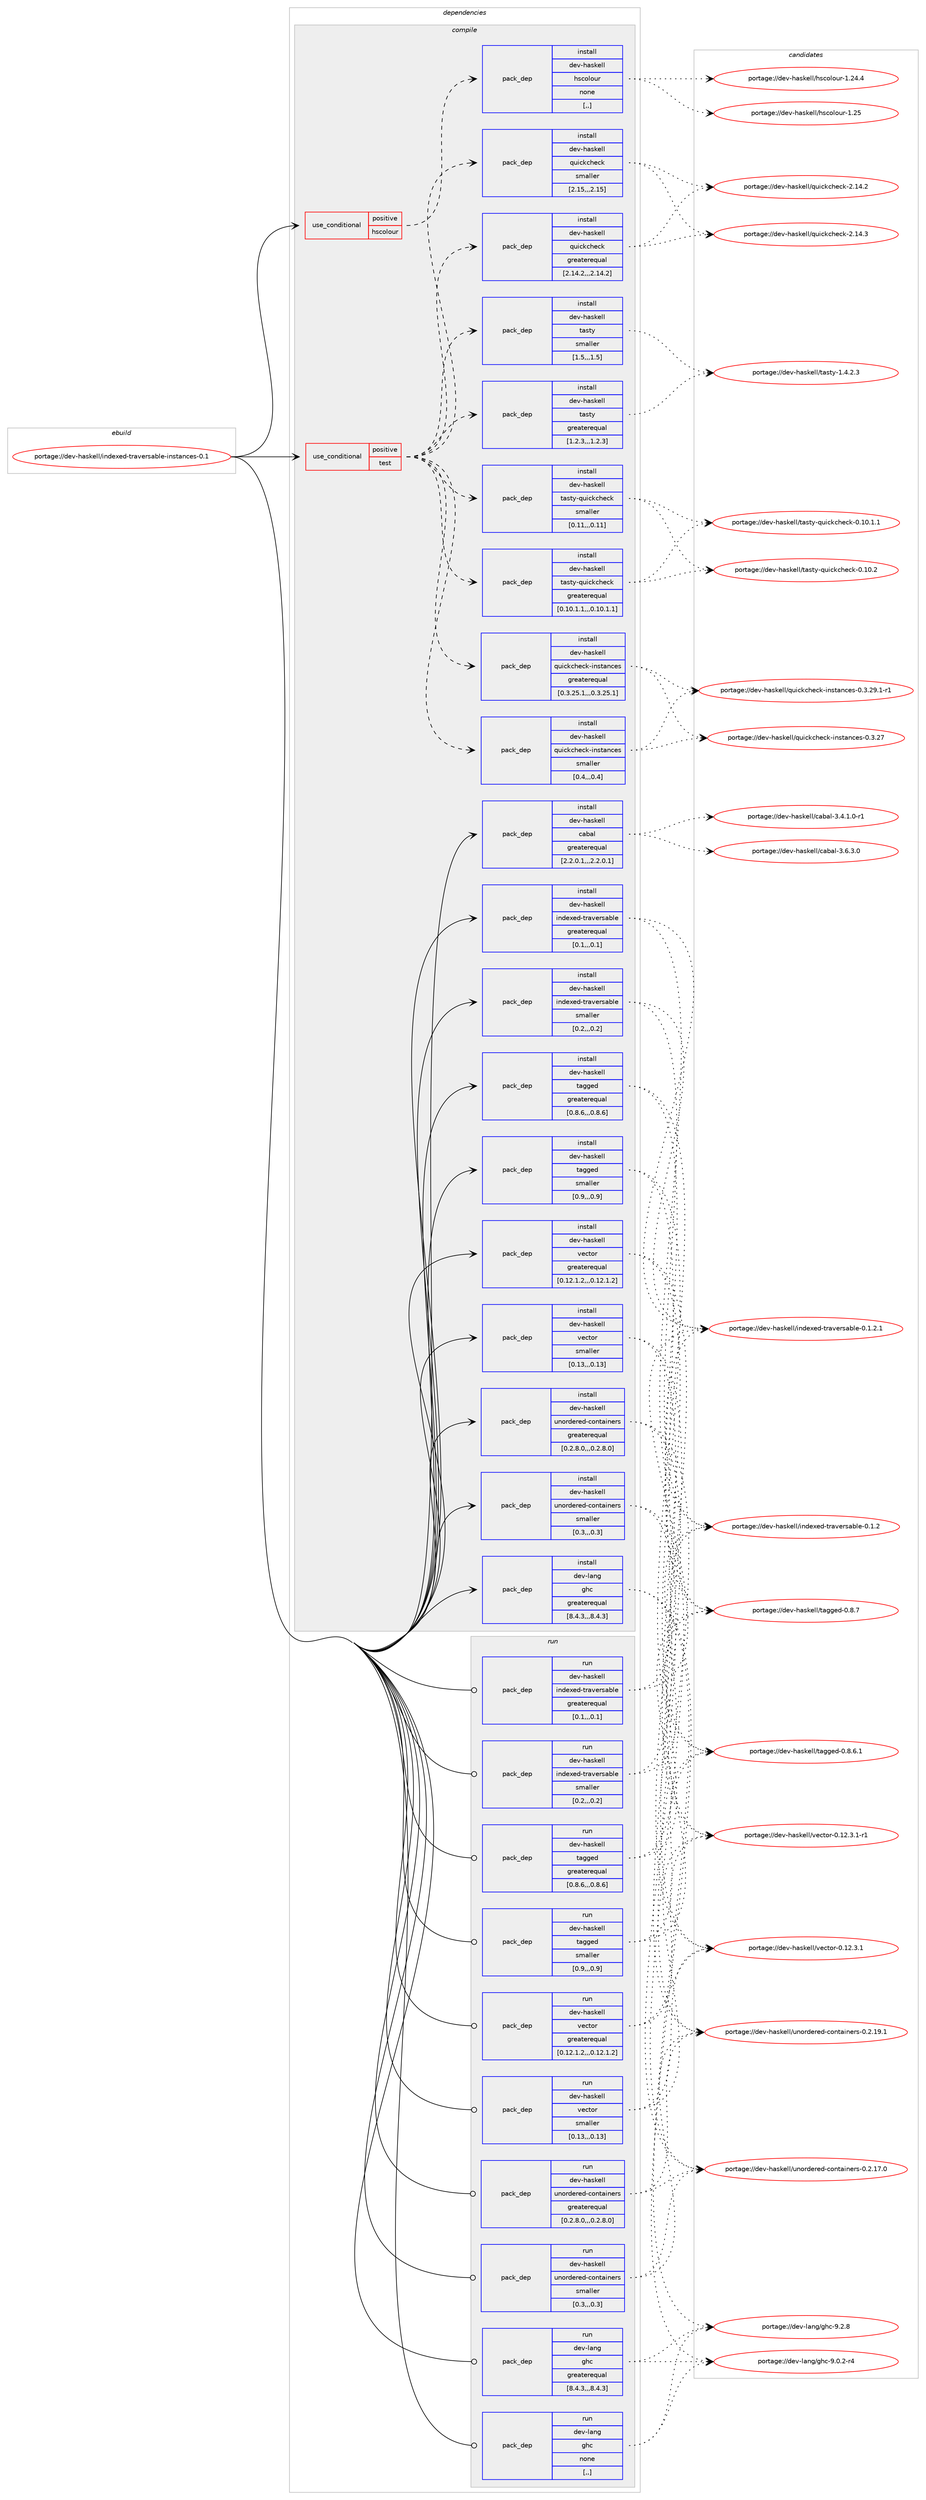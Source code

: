digraph prolog {

# *************
# Graph options
# *************

newrank=true;
concentrate=true;
compound=true;
graph [rankdir=LR,fontname=Helvetica,fontsize=10,ranksep=1.5];#, ranksep=2.5, nodesep=0.2];
edge  [arrowhead=vee];
node  [fontname=Helvetica,fontsize=10];

# **********
# The ebuild
# **********

subgraph cluster_leftcol {
color=gray;
label=<<i>ebuild</i>>;
id [label="portage://dev-haskell/indexed-traversable-instances-0.1", color=red, width=4, href="../dev-haskell/indexed-traversable-instances-0.1.svg"];
}

# ****************
# The dependencies
# ****************

subgraph cluster_midcol {
color=gray;
label=<<i>dependencies</i>>;
subgraph cluster_compile {
fillcolor="#eeeeee";
style=filled;
label=<<i>compile</i>>;
subgraph cond20614 {
dependency83195 [label=<<TABLE BORDER="0" CELLBORDER="1" CELLSPACING="0" CELLPADDING="4"><TR><TD ROWSPAN="3" CELLPADDING="10">use_conditional</TD></TR><TR><TD>positive</TD></TR><TR><TD>hscolour</TD></TR></TABLE>>, shape=none, color=red];
subgraph pack61584 {
dependency83196 [label=<<TABLE BORDER="0" CELLBORDER="1" CELLSPACING="0" CELLPADDING="4" WIDTH="220"><TR><TD ROWSPAN="6" CELLPADDING="30">pack_dep</TD></TR><TR><TD WIDTH="110">install</TD></TR><TR><TD>dev-haskell</TD></TR><TR><TD>hscolour</TD></TR><TR><TD>none</TD></TR><TR><TD>[,,]</TD></TR></TABLE>>, shape=none, color=blue];
}
dependency83195:e -> dependency83196:w [weight=20,style="dashed",arrowhead="vee"];
}
id:e -> dependency83195:w [weight=20,style="solid",arrowhead="vee"];
subgraph cond20615 {
dependency83197 [label=<<TABLE BORDER="0" CELLBORDER="1" CELLSPACING="0" CELLPADDING="4"><TR><TD ROWSPAN="3" CELLPADDING="10">use_conditional</TD></TR><TR><TD>positive</TD></TR><TR><TD>test</TD></TR></TABLE>>, shape=none, color=red];
subgraph pack61585 {
dependency83198 [label=<<TABLE BORDER="0" CELLBORDER="1" CELLSPACING="0" CELLPADDING="4" WIDTH="220"><TR><TD ROWSPAN="6" CELLPADDING="30">pack_dep</TD></TR><TR><TD WIDTH="110">install</TD></TR><TR><TD>dev-haskell</TD></TR><TR><TD>quickcheck</TD></TR><TR><TD>greaterequal</TD></TR><TR><TD>[2.14.2,,,2.14.2]</TD></TR></TABLE>>, shape=none, color=blue];
}
dependency83197:e -> dependency83198:w [weight=20,style="dashed",arrowhead="vee"];
subgraph pack61586 {
dependency83199 [label=<<TABLE BORDER="0" CELLBORDER="1" CELLSPACING="0" CELLPADDING="4" WIDTH="220"><TR><TD ROWSPAN="6" CELLPADDING="30">pack_dep</TD></TR><TR><TD WIDTH="110">install</TD></TR><TR><TD>dev-haskell</TD></TR><TR><TD>quickcheck</TD></TR><TR><TD>smaller</TD></TR><TR><TD>[2.15,,,2.15]</TD></TR></TABLE>>, shape=none, color=blue];
}
dependency83197:e -> dependency83199:w [weight=20,style="dashed",arrowhead="vee"];
subgraph pack61587 {
dependency83200 [label=<<TABLE BORDER="0" CELLBORDER="1" CELLSPACING="0" CELLPADDING="4" WIDTH="220"><TR><TD ROWSPAN="6" CELLPADDING="30">pack_dep</TD></TR><TR><TD WIDTH="110">install</TD></TR><TR><TD>dev-haskell</TD></TR><TR><TD>quickcheck-instances</TD></TR><TR><TD>greaterequal</TD></TR><TR><TD>[0.3.25.1,,,0.3.25.1]</TD></TR></TABLE>>, shape=none, color=blue];
}
dependency83197:e -> dependency83200:w [weight=20,style="dashed",arrowhead="vee"];
subgraph pack61588 {
dependency83201 [label=<<TABLE BORDER="0" CELLBORDER="1" CELLSPACING="0" CELLPADDING="4" WIDTH="220"><TR><TD ROWSPAN="6" CELLPADDING="30">pack_dep</TD></TR><TR><TD WIDTH="110">install</TD></TR><TR><TD>dev-haskell</TD></TR><TR><TD>quickcheck-instances</TD></TR><TR><TD>smaller</TD></TR><TR><TD>[0.4,,,0.4]</TD></TR></TABLE>>, shape=none, color=blue];
}
dependency83197:e -> dependency83201:w [weight=20,style="dashed",arrowhead="vee"];
subgraph pack61589 {
dependency83202 [label=<<TABLE BORDER="0" CELLBORDER="1" CELLSPACING="0" CELLPADDING="4" WIDTH="220"><TR><TD ROWSPAN="6" CELLPADDING="30">pack_dep</TD></TR><TR><TD WIDTH="110">install</TD></TR><TR><TD>dev-haskell</TD></TR><TR><TD>tasty</TD></TR><TR><TD>greaterequal</TD></TR><TR><TD>[1.2.3,,,1.2.3]</TD></TR></TABLE>>, shape=none, color=blue];
}
dependency83197:e -> dependency83202:w [weight=20,style="dashed",arrowhead="vee"];
subgraph pack61590 {
dependency83203 [label=<<TABLE BORDER="0" CELLBORDER="1" CELLSPACING="0" CELLPADDING="4" WIDTH="220"><TR><TD ROWSPAN="6" CELLPADDING="30">pack_dep</TD></TR><TR><TD WIDTH="110">install</TD></TR><TR><TD>dev-haskell</TD></TR><TR><TD>tasty</TD></TR><TR><TD>smaller</TD></TR><TR><TD>[1.5,,,1.5]</TD></TR></TABLE>>, shape=none, color=blue];
}
dependency83197:e -> dependency83203:w [weight=20,style="dashed",arrowhead="vee"];
subgraph pack61591 {
dependency83204 [label=<<TABLE BORDER="0" CELLBORDER="1" CELLSPACING="0" CELLPADDING="4" WIDTH="220"><TR><TD ROWSPAN="6" CELLPADDING="30">pack_dep</TD></TR><TR><TD WIDTH="110">install</TD></TR><TR><TD>dev-haskell</TD></TR><TR><TD>tasty-quickcheck</TD></TR><TR><TD>greaterequal</TD></TR><TR><TD>[0.10.1.1,,,0.10.1.1]</TD></TR></TABLE>>, shape=none, color=blue];
}
dependency83197:e -> dependency83204:w [weight=20,style="dashed",arrowhead="vee"];
subgraph pack61592 {
dependency83205 [label=<<TABLE BORDER="0" CELLBORDER="1" CELLSPACING="0" CELLPADDING="4" WIDTH="220"><TR><TD ROWSPAN="6" CELLPADDING="30">pack_dep</TD></TR><TR><TD WIDTH="110">install</TD></TR><TR><TD>dev-haskell</TD></TR><TR><TD>tasty-quickcheck</TD></TR><TR><TD>smaller</TD></TR><TR><TD>[0.11,,,0.11]</TD></TR></TABLE>>, shape=none, color=blue];
}
dependency83197:e -> dependency83205:w [weight=20,style="dashed",arrowhead="vee"];
}
id:e -> dependency83197:w [weight=20,style="solid",arrowhead="vee"];
subgraph pack61593 {
dependency83206 [label=<<TABLE BORDER="0" CELLBORDER="1" CELLSPACING="0" CELLPADDING="4" WIDTH="220"><TR><TD ROWSPAN="6" CELLPADDING="30">pack_dep</TD></TR><TR><TD WIDTH="110">install</TD></TR><TR><TD>dev-haskell</TD></TR><TR><TD>cabal</TD></TR><TR><TD>greaterequal</TD></TR><TR><TD>[2.2.0.1,,,2.2.0.1]</TD></TR></TABLE>>, shape=none, color=blue];
}
id:e -> dependency83206:w [weight=20,style="solid",arrowhead="vee"];
subgraph pack61594 {
dependency83207 [label=<<TABLE BORDER="0" CELLBORDER="1" CELLSPACING="0" CELLPADDING="4" WIDTH="220"><TR><TD ROWSPAN="6" CELLPADDING="30">pack_dep</TD></TR><TR><TD WIDTH="110">install</TD></TR><TR><TD>dev-haskell</TD></TR><TR><TD>indexed-traversable</TD></TR><TR><TD>greaterequal</TD></TR><TR><TD>[0.1,,,0.1]</TD></TR></TABLE>>, shape=none, color=blue];
}
id:e -> dependency83207:w [weight=20,style="solid",arrowhead="vee"];
subgraph pack61595 {
dependency83208 [label=<<TABLE BORDER="0" CELLBORDER="1" CELLSPACING="0" CELLPADDING="4" WIDTH="220"><TR><TD ROWSPAN="6" CELLPADDING="30">pack_dep</TD></TR><TR><TD WIDTH="110">install</TD></TR><TR><TD>dev-haskell</TD></TR><TR><TD>indexed-traversable</TD></TR><TR><TD>smaller</TD></TR><TR><TD>[0.2,,,0.2]</TD></TR></TABLE>>, shape=none, color=blue];
}
id:e -> dependency83208:w [weight=20,style="solid",arrowhead="vee"];
subgraph pack61596 {
dependency83209 [label=<<TABLE BORDER="0" CELLBORDER="1" CELLSPACING="0" CELLPADDING="4" WIDTH="220"><TR><TD ROWSPAN="6" CELLPADDING="30">pack_dep</TD></TR><TR><TD WIDTH="110">install</TD></TR><TR><TD>dev-haskell</TD></TR><TR><TD>tagged</TD></TR><TR><TD>greaterequal</TD></TR><TR><TD>[0.8.6,,,0.8.6]</TD></TR></TABLE>>, shape=none, color=blue];
}
id:e -> dependency83209:w [weight=20,style="solid",arrowhead="vee"];
subgraph pack61597 {
dependency83210 [label=<<TABLE BORDER="0" CELLBORDER="1" CELLSPACING="0" CELLPADDING="4" WIDTH="220"><TR><TD ROWSPAN="6" CELLPADDING="30">pack_dep</TD></TR><TR><TD WIDTH="110">install</TD></TR><TR><TD>dev-haskell</TD></TR><TR><TD>tagged</TD></TR><TR><TD>smaller</TD></TR><TR><TD>[0.9,,,0.9]</TD></TR></TABLE>>, shape=none, color=blue];
}
id:e -> dependency83210:w [weight=20,style="solid",arrowhead="vee"];
subgraph pack61598 {
dependency83211 [label=<<TABLE BORDER="0" CELLBORDER="1" CELLSPACING="0" CELLPADDING="4" WIDTH="220"><TR><TD ROWSPAN="6" CELLPADDING="30">pack_dep</TD></TR><TR><TD WIDTH="110">install</TD></TR><TR><TD>dev-haskell</TD></TR><TR><TD>unordered-containers</TD></TR><TR><TD>greaterequal</TD></TR><TR><TD>[0.2.8.0,,,0.2.8.0]</TD></TR></TABLE>>, shape=none, color=blue];
}
id:e -> dependency83211:w [weight=20,style="solid",arrowhead="vee"];
subgraph pack61599 {
dependency83212 [label=<<TABLE BORDER="0" CELLBORDER="1" CELLSPACING="0" CELLPADDING="4" WIDTH="220"><TR><TD ROWSPAN="6" CELLPADDING="30">pack_dep</TD></TR><TR><TD WIDTH="110">install</TD></TR><TR><TD>dev-haskell</TD></TR><TR><TD>unordered-containers</TD></TR><TR><TD>smaller</TD></TR><TR><TD>[0.3,,,0.3]</TD></TR></TABLE>>, shape=none, color=blue];
}
id:e -> dependency83212:w [weight=20,style="solid",arrowhead="vee"];
subgraph pack61600 {
dependency83213 [label=<<TABLE BORDER="0" CELLBORDER="1" CELLSPACING="0" CELLPADDING="4" WIDTH="220"><TR><TD ROWSPAN="6" CELLPADDING="30">pack_dep</TD></TR><TR><TD WIDTH="110">install</TD></TR><TR><TD>dev-haskell</TD></TR><TR><TD>vector</TD></TR><TR><TD>greaterequal</TD></TR><TR><TD>[0.12.1.2,,,0.12.1.2]</TD></TR></TABLE>>, shape=none, color=blue];
}
id:e -> dependency83213:w [weight=20,style="solid",arrowhead="vee"];
subgraph pack61601 {
dependency83214 [label=<<TABLE BORDER="0" CELLBORDER="1" CELLSPACING="0" CELLPADDING="4" WIDTH="220"><TR><TD ROWSPAN="6" CELLPADDING="30">pack_dep</TD></TR><TR><TD WIDTH="110">install</TD></TR><TR><TD>dev-haskell</TD></TR><TR><TD>vector</TD></TR><TR><TD>smaller</TD></TR><TR><TD>[0.13,,,0.13]</TD></TR></TABLE>>, shape=none, color=blue];
}
id:e -> dependency83214:w [weight=20,style="solid",arrowhead="vee"];
subgraph pack61602 {
dependency83215 [label=<<TABLE BORDER="0" CELLBORDER="1" CELLSPACING="0" CELLPADDING="4" WIDTH="220"><TR><TD ROWSPAN="6" CELLPADDING="30">pack_dep</TD></TR><TR><TD WIDTH="110">install</TD></TR><TR><TD>dev-lang</TD></TR><TR><TD>ghc</TD></TR><TR><TD>greaterequal</TD></TR><TR><TD>[8.4.3,,,8.4.3]</TD></TR></TABLE>>, shape=none, color=blue];
}
id:e -> dependency83215:w [weight=20,style="solid",arrowhead="vee"];
}
subgraph cluster_compileandrun {
fillcolor="#eeeeee";
style=filled;
label=<<i>compile and run</i>>;
}
subgraph cluster_run {
fillcolor="#eeeeee";
style=filled;
label=<<i>run</i>>;
subgraph pack61603 {
dependency83216 [label=<<TABLE BORDER="0" CELLBORDER="1" CELLSPACING="0" CELLPADDING="4" WIDTH="220"><TR><TD ROWSPAN="6" CELLPADDING="30">pack_dep</TD></TR><TR><TD WIDTH="110">run</TD></TR><TR><TD>dev-haskell</TD></TR><TR><TD>indexed-traversable</TD></TR><TR><TD>greaterequal</TD></TR><TR><TD>[0.1,,,0.1]</TD></TR></TABLE>>, shape=none, color=blue];
}
id:e -> dependency83216:w [weight=20,style="solid",arrowhead="odot"];
subgraph pack61604 {
dependency83217 [label=<<TABLE BORDER="0" CELLBORDER="1" CELLSPACING="0" CELLPADDING="4" WIDTH="220"><TR><TD ROWSPAN="6" CELLPADDING="30">pack_dep</TD></TR><TR><TD WIDTH="110">run</TD></TR><TR><TD>dev-haskell</TD></TR><TR><TD>indexed-traversable</TD></TR><TR><TD>smaller</TD></TR><TR><TD>[0.2,,,0.2]</TD></TR></TABLE>>, shape=none, color=blue];
}
id:e -> dependency83217:w [weight=20,style="solid",arrowhead="odot"];
subgraph pack61605 {
dependency83218 [label=<<TABLE BORDER="0" CELLBORDER="1" CELLSPACING="0" CELLPADDING="4" WIDTH="220"><TR><TD ROWSPAN="6" CELLPADDING="30">pack_dep</TD></TR><TR><TD WIDTH="110">run</TD></TR><TR><TD>dev-haskell</TD></TR><TR><TD>tagged</TD></TR><TR><TD>greaterequal</TD></TR><TR><TD>[0.8.6,,,0.8.6]</TD></TR></TABLE>>, shape=none, color=blue];
}
id:e -> dependency83218:w [weight=20,style="solid",arrowhead="odot"];
subgraph pack61606 {
dependency83219 [label=<<TABLE BORDER="0" CELLBORDER="1" CELLSPACING="0" CELLPADDING="4" WIDTH="220"><TR><TD ROWSPAN="6" CELLPADDING="30">pack_dep</TD></TR><TR><TD WIDTH="110">run</TD></TR><TR><TD>dev-haskell</TD></TR><TR><TD>tagged</TD></TR><TR><TD>smaller</TD></TR><TR><TD>[0.9,,,0.9]</TD></TR></TABLE>>, shape=none, color=blue];
}
id:e -> dependency83219:w [weight=20,style="solid",arrowhead="odot"];
subgraph pack61607 {
dependency83220 [label=<<TABLE BORDER="0" CELLBORDER="1" CELLSPACING="0" CELLPADDING="4" WIDTH="220"><TR><TD ROWSPAN="6" CELLPADDING="30">pack_dep</TD></TR><TR><TD WIDTH="110">run</TD></TR><TR><TD>dev-haskell</TD></TR><TR><TD>unordered-containers</TD></TR><TR><TD>greaterequal</TD></TR><TR><TD>[0.2.8.0,,,0.2.8.0]</TD></TR></TABLE>>, shape=none, color=blue];
}
id:e -> dependency83220:w [weight=20,style="solid",arrowhead="odot"];
subgraph pack61608 {
dependency83221 [label=<<TABLE BORDER="0" CELLBORDER="1" CELLSPACING="0" CELLPADDING="4" WIDTH="220"><TR><TD ROWSPAN="6" CELLPADDING="30">pack_dep</TD></TR><TR><TD WIDTH="110">run</TD></TR><TR><TD>dev-haskell</TD></TR><TR><TD>unordered-containers</TD></TR><TR><TD>smaller</TD></TR><TR><TD>[0.3,,,0.3]</TD></TR></TABLE>>, shape=none, color=blue];
}
id:e -> dependency83221:w [weight=20,style="solid",arrowhead="odot"];
subgraph pack61609 {
dependency83222 [label=<<TABLE BORDER="0" CELLBORDER="1" CELLSPACING="0" CELLPADDING="4" WIDTH="220"><TR><TD ROWSPAN="6" CELLPADDING="30">pack_dep</TD></TR><TR><TD WIDTH="110">run</TD></TR><TR><TD>dev-haskell</TD></TR><TR><TD>vector</TD></TR><TR><TD>greaterequal</TD></TR><TR><TD>[0.12.1.2,,,0.12.1.2]</TD></TR></TABLE>>, shape=none, color=blue];
}
id:e -> dependency83222:w [weight=20,style="solid",arrowhead="odot"];
subgraph pack61610 {
dependency83223 [label=<<TABLE BORDER="0" CELLBORDER="1" CELLSPACING="0" CELLPADDING="4" WIDTH="220"><TR><TD ROWSPAN="6" CELLPADDING="30">pack_dep</TD></TR><TR><TD WIDTH="110">run</TD></TR><TR><TD>dev-haskell</TD></TR><TR><TD>vector</TD></TR><TR><TD>smaller</TD></TR><TR><TD>[0.13,,,0.13]</TD></TR></TABLE>>, shape=none, color=blue];
}
id:e -> dependency83223:w [weight=20,style="solid",arrowhead="odot"];
subgraph pack61611 {
dependency83224 [label=<<TABLE BORDER="0" CELLBORDER="1" CELLSPACING="0" CELLPADDING="4" WIDTH="220"><TR><TD ROWSPAN="6" CELLPADDING="30">pack_dep</TD></TR><TR><TD WIDTH="110">run</TD></TR><TR><TD>dev-lang</TD></TR><TR><TD>ghc</TD></TR><TR><TD>greaterequal</TD></TR><TR><TD>[8.4.3,,,8.4.3]</TD></TR></TABLE>>, shape=none, color=blue];
}
id:e -> dependency83224:w [weight=20,style="solid",arrowhead="odot"];
subgraph pack61612 {
dependency83225 [label=<<TABLE BORDER="0" CELLBORDER="1" CELLSPACING="0" CELLPADDING="4" WIDTH="220"><TR><TD ROWSPAN="6" CELLPADDING="30">pack_dep</TD></TR><TR><TD WIDTH="110">run</TD></TR><TR><TD>dev-lang</TD></TR><TR><TD>ghc</TD></TR><TR><TD>none</TD></TR><TR><TD>[,,]</TD></TR></TABLE>>, shape=none, color=blue];
}
id:e -> dependency83225:w [weight=20,style="solid",arrowhead="odot"];
}
}

# **************
# The candidates
# **************

subgraph cluster_choices {
rank=same;
color=gray;
label=<<i>candidates</i>>;

subgraph choice61584 {
color=black;
nodesep=1;
choice100101118451049711510710110810847104115991111081111171144549465053 [label="portage://dev-haskell/hscolour-1.25", color=red, width=4,href="../dev-haskell/hscolour-1.25.svg"];
choice1001011184510497115107101108108471041159911110811111711445494650524652 [label="portage://dev-haskell/hscolour-1.24.4", color=red, width=4,href="../dev-haskell/hscolour-1.24.4.svg"];
dependency83196:e -> choice100101118451049711510710110810847104115991111081111171144549465053:w [style=dotted,weight="100"];
dependency83196:e -> choice1001011184510497115107101108108471041159911110811111711445494650524652:w [style=dotted,weight="100"];
}
subgraph choice61585 {
color=black;
nodesep=1;
choice10010111845104971151071011081084711311710599107991041019910745504649524651 [label="portage://dev-haskell/quickcheck-2.14.3", color=red, width=4,href="../dev-haskell/quickcheck-2.14.3.svg"];
choice10010111845104971151071011081084711311710599107991041019910745504649524650 [label="portage://dev-haskell/quickcheck-2.14.2", color=red, width=4,href="../dev-haskell/quickcheck-2.14.2.svg"];
dependency83198:e -> choice10010111845104971151071011081084711311710599107991041019910745504649524651:w [style=dotted,weight="100"];
dependency83198:e -> choice10010111845104971151071011081084711311710599107991041019910745504649524650:w [style=dotted,weight="100"];
}
subgraph choice61586 {
color=black;
nodesep=1;
choice10010111845104971151071011081084711311710599107991041019910745504649524651 [label="portage://dev-haskell/quickcheck-2.14.3", color=red, width=4,href="../dev-haskell/quickcheck-2.14.3.svg"];
choice10010111845104971151071011081084711311710599107991041019910745504649524650 [label="portage://dev-haskell/quickcheck-2.14.2", color=red, width=4,href="../dev-haskell/quickcheck-2.14.2.svg"];
dependency83199:e -> choice10010111845104971151071011081084711311710599107991041019910745504649524651:w [style=dotted,weight="100"];
dependency83199:e -> choice10010111845104971151071011081084711311710599107991041019910745504649524650:w [style=dotted,weight="100"];
}
subgraph choice61587 {
color=black;
nodesep=1;
choice1001011184510497115107101108108471131171059910799104101991074510511011511697110991011154548465146505746494511449 [label="portage://dev-haskell/quickcheck-instances-0.3.29.1-r1", color=red, width=4,href="../dev-haskell/quickcheck-instances-0.3.29.1-r1.svg"];
choice10010111845104971151071011081084711311710599107991041019910745105110115116971109910111545484651465055 [label="portage://dev-haskell/quickcheck-instances-0.3.27", color=red, width=4,href="../dev-haskell/quickcheck-instances-0.3.27.svg"];
dependency83200:e -> choice1001011184510497115107101108108471131171059910799104101991074510511011511697110991011154548465146505746494511449:w [style=dotted,weight="100"];
dependency83200:e -> choice10010111845104971151071011081084711311710599107991041019910745105110115116971109910111545484651465055:w [style=dotted,weight="100"];
}
subgraph choice61588 {
color=black;
nodesep=1;
choice1001011184510497115107101108108471131171059910799104101991074510511011511697110991011154548465146505746494511449 [label="portage://dev-haskell/quickcheck-instances-0.3.29.1-r1", color=red, width=4,href="../dev-haskell/quickcheck-instances-0.3.29.1-r1.svg"];
choice10010111845104971151071011081084711311710599107991041019910745105110115116971109910111545484651465055 [label="portage://dev-haskell/quickcheck-instances-0.3.27", color=red, width=4,href="../dev-haskell/quickcheck-instances-0.3.27.svg"];
dependency83201:e -> choice1001011184510497115107101108108471131171059910799104101991074510511011511697110991011154548465146505746494511449:w [style=dotted,weight="100"];
dependency83201:e -> choice10010111845104971151071011081084711311710599107991041019910745105110115116971109910111545484651465055:w [style=dotted,weight="100"];
}
subgraph choice61589 {
color=black;
nodesep=1;
choice100101118451049711510710110810847116971151161214549465246504651 [label="portage://dev-haskell/tasty-1.4.2.3", color=red, width=4,href="../dev-haskell/tasty-1.4.2.3.svg"];
dependency83202:e -> choice100101118451049711510710110810847116971151161214549465246504651:w [style=dotted,weight="100"];
}
subgraph choice61590 {
color=black;
nodesep=1;
choice100101118451049711510710110810847116971151161214549465246504651 [label="portage://dev-haskell/tasty-1.4.2.3", color=red, width=4,href="../dev-haskell/tasty-1.4.2.3.svg"];
dependency83203:e -> choice100101118451049711510710110810847116971151161214549465246504651:w [style=dotted,weight="100"];
}
subgraph choice61591 {
color=black;
nodesep=1;
choice100101118451049711510710110810847116971151161214511311710599107991041019910745484649484650 [label="portage://dev-haskell/tasty-quickcheck-0.10.2", color=red, width=4,href="../dev-haskell/tasty-quickcheck-0.10.2.svg"];
choice1001011184510497115107101108108471169711511612145113117105991079910410199107454846494846494649 [label="portage://dev-haskell/tasty-quickcheck-0.10.1.1", color=red, width=4,href="../dev-haskell/tasty-quickcheck-0.10.1.1.svg"];
dependency83204:e -> choice100101118451049711510710110810847116971151161214511311710599107991041019910745484649484650:w [style=dotted,weight="100"];
dependency83204:e -> choice1001011184510497115107101108108471169711511612145113117105991079910410199107454846494846494649:w [style=dotted,weight="100"];
}
subgraph choice61592 {
color=black;
nodesep=1;
choice100101118451049711510710110810847116971151161214511311710599107991041019910745484649484650 [label="portage://dev-haskell/tasty-quickcheck-0.10.2", color=red, width=4,href="../dev-haskell/tasty-quickcheck-0.10.2.svg"];
choice1001011184510497115107101108108471169711511612145113117105991079910410199107454846494846494649 [label="portage://dev-haskell/tasty-quickcheck-0.10.1.1", color=red, width=4,href="../dev-haskell/tasty-quickcheck-0.10.1.1.svg"];
dependency83205:e -> choice100101118451049711510710110810847116971151161214511311710599107991041019910745484649484650:w [style=dotted,weight="100"];
dependency83205:e -> choice1001011184510497115107101108108471169711511612145113117105991079910410199107454846494846494649:w [style=dotted,weight="100"];
}
subgraph choice61593 {
color=black;
nodesep=1;
choice100101118451049711510710110810847999798971084551465446514648 [label="portage://dev-haskell/cabal-3.6.3.0", color=red, width=4,href="../dev-haskell/cabal-3.6.3.0.svg"];
choice1001011184510497115107101108108479997989710845514652464946484511449 [label="portage://dev-haskell/cabal-3.4.1.0-r1", color=red, width=4,href="../dev-haskell/cabal-3.4.1.0-r1.svg"];
dependency83206:e -> choice100101118451049711510710110810847999798971084551465446514648:w [style=dotted,weight="100"];
dependency83206:e -> choice1001011184510497115107101108108479997989710845514652464946484511449:w [style=dotted,weight="100"];
}
subgraph choice61594 {
color=black;
nodesep=1;
choice100101118451049711510710110810847105110100101120101100451161149711810111411597981081014548464946504649 [label="portage://dev-haskell/indexed-traversable-0.1.2.1", color=red, width=4,href="../dev-haskell/indexed-traversable-0.1.2.1.svg"];
choice10010111845104971151071011081084710511010010112010110045116114971181011141159798108101454846494650 [label="portage://dev-haskell/indexed-traversable-0.1.2", color=red, width=4,href="../dev-haskell/indexed-traversable-0.1.2.svg"];
dependency83207:e -> choice100101118451049711510710110810847105110100101120101100451161149711810111411597981081014548464946504649:w [style=dotted,weight="100"];
dependency83207:e -> choice10010111845104971151071011081084710511010010112010110045116114971181011141159798108101454846494650:w [style=dotted,weight="100"];
}
subgraph choice61595 {
color=black;
nodesep=1;
choice100101118451049711510710110810847105110100101120101100451161149711810111411597981081014548464946504649 [label="portage://dev-haskell/indexed-traversable-0.1.2.1", color=red, width=4,href="../dev-haskell/indexed-traversable-0.1.2.1.svg"];
choice10010111845104971151071011081084710511010010112010110045116114971181011141159798108101454846494650 [label="portage://dev-haskell/indexed-traversable-0.1.2", color=red, width=4,href="../dev-haskell/indexed-traversable-0.1.2.svg"];
dependency83208:e -> choice100101118451049711510710110810847105110100101120101100451161149711810111411597981081014548464946504649:w [style=dotted,weight="100"];
dependency83208:e -> choice10010111845104971151071011081084710511010010112010110045116114971181011141159798108101454846494650:w [style=dotted,weight="100"];
}
subgraph choice61596 {
color=black;
nodesep=1;
choice10010111845104971151071011081084711697103103101100454846564655 [label="portage://dev-haskell/tagged-0.8.7", color=red, width=4,href="../dev-haskell/tagged-0.8.7.svg"];
choice100101118451049711510710110810847116971031031011004548465646544649 [label="portage://dev-haskell/tagged-0.8.6.1", color=red, width=4,href="../dev-haskell/tagged-0.8.6.1.svg"];
dependency83209:e -> choice10010111845104971151071011081084711697103103101100454846564655:w [style=dotted,weight="100"];
dependency83209:e -> choice100101118451049711510710110810847116971031031011004548465646544649:w [style=dotted,weight="100"];
}
subgraph choice61597 {
color=black;
nodesep=1;
choice10010111845104971151071011081084711697103103101100454846564655 [label="portage://dev-haskell/tagged-0.8.7", color=red, width=4,href="../dev-haskell/tagged-0.8.7.svg"];
choice100101118451049711510710110810847116971031031011004548465646544649 [label="portage://dev-haskell/tagged-0.8.6.1", color=red, width=4,href="../dev-haskell/tagged-0.8.6.1.svg"];
dependency83210:e -> choice10010111845104971151071011081084711697103103101100454846564655:w [style=dotted,weight="100"];
dependency83210:e -> choice100101118451049711510710110810847116971031031011004548465646544649:w [style=dotted,weight="100"];
}
subgraph choice61598 {
color=black;
nodesep=1;
choice100101118451049711510710110810847117110111114100101114101100459911111011697105110101114115454846504649574649 [label="portage://dev-haskell/unordered-containers-0.2.19.1", color=red, width=4,href="../dev-haskell/unordered-containers-0.2.19.1.svg"];
choice100101118451049711510710110810847117110111114100101114101100459911111011697105110101114115454846504649554648 [label="portage://dev-haskell/unordered-containers-0.2.17.0", color=red, width=4,href="../dev-haskell/unordered-containers-0.2.17.0.svg"];
dependency83211:e -> choice100101118451049711510710110810847117110111114100101114101100459911111011697105110101114115454846504649574649:w [style=dotted,weight="100"];
dependency83211:e -> choice100101118451049711510710110810847117110111114100101114101100459911111011697105110101114115454846504649554648:w [style=dotted,weight="100"];
}
subgraph choice61599 {
color=black;
nodesep=1;
choice100101118451049711510710110810847117110111114100101114101100459911111011697105110101114115454846504649574649 [label="portage://dev-haskell/unordered-containers-0.2.19.1", color=red, width=4,href="../dev-haskell/unordered-containers-0.2.19.1.svg"];
choice100101118451049711510710110810847117110111114100101114101100459911111011697105110101114115454846504649554648 [label="portage://dev-haskell/unordered-containers-0.2.17.0", color=red, width=4,href="../dev-haskell/unordered-containers-0.2.17.0.svg"];
dependency83212:e -> choice100101118451049711510710110810847117110111114100101114101100459911111011697105110101114115454846504649574649:w [style=dotted,weight="100"];
dependency83212:e -> choice100101118451049711510710110810847117110111114100101114101100459911111011697105110101114115454846504649554648:w [style=dotted,weight="100"];
}
subgraph choice61600 {
color=black;
nodesep=1;
choice100101118451049711510710110810847118101991161111144548464950465146494511449 [label="portage://dev-haskell/vector-0.12.3.1-r1", color=red, width=4,href="../dev-haskell/vector-0.12.3.1-r1.svg"];
choice10010111845104971151071011081084711810199116111114454846495046514649 [label="portage://dev-haskell/vector-0.12.3.1", color=red, width=4,href="../dev-haskell/vector-0.12.3.1.svg"];
dependency83213:e -> choice100101118451049711510710110810847118101991161111144548464950465146494511449:w [style=dotted,weight="100"];
dependency83213:e -> choice10010111845104971151071011081084711810199116111114454846495046514649:w [style=dotted,weight="100"];
}
subgraph choice61601 {
color=black;
nodesep=1;
choice100101118451049711510710110810847118101991161111144548464950465146494511449 [label="portage://dev-haskell/vector-0.12.3.1-r1", color=red, width=4,href="../dev-haskell/vector-0.12.3.1-r1.svg"];
choice10010111845104971151071011081084711810199116111114454846495046514649 [label="portage://dev-haskell/vector-0.12.3.1", color=red, width=4,href="../dev-haskell/vector-0.12.3.1.svg"];
dependency83214:e -> choice100101118451049711510710110810847118101991161111144548464950465146494511449:w [style=dotted,weight="100"];
dependency83214:e -> choice10010111845104971151071011081084711810199116111114454846495046514649:w [style=dotted,weight="100"];
}
subgraph choice61602 {
color=black;
nodesep=1;
choice10010111845108971101034710310499455746504656 [label="portage://dev-lang/ghc-9.2.8", color=red, width=4,href="../dev-lang/ghc-9.2.8.svg"];
choice100101118451089711010347103104994557464846504511452 [label="portage://dev-lang/ghc-9.0.2-r4", color=red, width=4,href="../dev-lang/ghc-9.0.2-r4.svg"];
dependency83215:e -> choice10010111845108971101034710310499455746504656:w [style=dotted,weight="100"];
dependency83215:e -> choice100101118451089711010347103104994557464846504511452:w [style=dotted,weight="100"];
}
subgraph choice61603 {
color=black;
nodesep=1;
choice100101118451049711510710110810847105110100101120101100451161149711810111411597981081014548464946504649 [label="portage://dev-haskell/indexed-traversable-0.1.2.1", color=red, width=4,href="../dev-haskell/indexed-traversable-0.1.2.1.svg"];
choice10010111845104971151071011081084710511010010112010110045116114971181011141159798108101454846494650 [label="portage://dev-haskell/indexed-traversable-0.1.2", color=red, width=4,href="../dev-haskell/indexed-traversable-0.1.2.svg"];
dependency83216:e -> choice100101118451049711510710110810847105110100101120101100451161149711810111411597981081014548464946504649:w [style=dotted,weight="100"];
dependency83216:e -> choice10010111845104971151071011081084710511010010112010110045116114971181011141159798108101454846494650:w [style=dotted,weight="100"];
}
subgraph choice61604 {
color=black;
nodesep=1;
choice100101118451049711510710110810847105110100101120101100451161149711810111411597981081014548464946504649 [label="portage://dev-haskell/indexed-traversable-0.1.2.1", color=red, width=4,href="../dev-haskell/indexed-traversable-0.1.2.1.svg"];
choice10010111845104971151071011081084710511010010112010110045116114971181011141159798108101454846494650 [label="portage://dev-haskell/indexed-traversable-0.1.2", color=red, width=4,href="../dev-haskell/indexed-traversable-0.1.2.svg"];
dependency83217:e -> choice100101118451049711510710110810847105110100101120101100451161149711810111411597981081014548464946504649:w [style=dotted,weight="100"];
dependency83217:e -> choice10010111845104971151071011081084710511010010112010110045116114971181011141159798108101454846494650:w [style=dotted,weight="100"];
}
subgraph choice61605 {
color=black;
nodesep=1;
choice10010111845104971151071011081084711697103103101100454846564655 [label="portage://dev-haskell/tagged-0.8.7", color=red, width=4,href="../dev-haskell/tagged-0.8.7.svg"];
choice100101118451049711510710110810847116971031031011004548465646544649 [label="portage://dev-haskell/tagged-0.8.6.1", color=red, width=4,href="../dev-haskell/tagged-0.8.6.1.svg"];
dependency83218:e -> choice10010111845104971151071011081084711697103103101100454846564655:w [style=dotted,weight="100"];
dependency83218:e -> choice100101118451049711510710110810847116971031031011004548465646544649:w [style=dotted,weight="100"];
}
subgraph choice61606 {
color=black;
nodesep=1;
choice10010111845104971151071011081084711697103103101100454846564655 [label="portage://dev-haskell/tagged-0.8.7", color=red, width=4,href="../dev-haskell/tagged-0.8.7.svg"];
choice100101118451049711510710110810847116971031031011004548465646544649 [label="portage://dev-haskell/tagged-0.8.6.1", color=red, width=4,href="../dev-haskell/tagged-0.8.6.1.svg"];
dependency83219:e -> choice10010111845104971151071011081084711697103103101100454846564655:w [style=dotted,weight="100"];
dependency83219:e -> choice100101118451049711510710110810847116971031031011004548465646544649:w [style=dotted,weight="100"];
}
subgraph choice61607 {
color=black;
nodesep=1;
choice100101118451049711510710110810847117110111114100101114101100459911111011697105110101114115454846504649574649 [label="portage://dev-haskell/unordered-containers-0.2.19.1", color=red, width=4,href="../dev-haskell/unordered-containers-0.2.19.1.svg"];
choice100101118451049711510710110810847117110111114100101114101100459911111011697105110101114115454846504649554648 [label="portage://dev-haskell/unordered-containers-0.2.17.0", color=red, width=4,href="../dev-haskell/unordered-containers-0.2.17.0.svg"];
dependency83220:e -> choice100101118451049711510710110810847117110111114100101114101100459911111011697105110101114115454846504649574649:w [style=dotted,weight="100"];
dependency83220:e -> choice100101118451049711510710110810847117110111114100101114101100459911111011697105110101114115454846504649554648:w [style=dotted,weight="100"];
}
subgraph choice61608 {
color=black;
nodesep=1;
choice100101118451049711510710110810847117110111114100101114101100459911111011697105110101114115454846504649574649 [label="portage://dev-haskell/unordered-containers-0.2.19.1", color=red, width=4,href="../dev-haskell/unordered-containers-0.2.19.1.svg"];
choice100101118451049711510710110810847117110111114100101114101100459911111011697105110101114115454846504649554648 [label="portage://dev-haskell/unordered-containers-0.2.17.0", color=red, width=4,href="../dev-haskell/unordered-containers-0.2.17.0.svg"];
dependency83221:e -> choice100101118451049711510710110810847117110111114100101114101100459911111011697105110101114115454846504649574649:w [style=dotted,weight="100"];
dependency83221:e -> choice100101118451049711510710110810847117110111114100101114101100459911111011697105110101114115454846504649554648:w [style=dotted,weight="100"];
}
subgraph choice61609 {
color=black;
nodesep=1;
choice100101118451049711510710110810847118101991161111144548464950465146494511449 [label="portage://dev-haskell/vector-0.12.3.1-r1", color=red, width=4,href="../dev-haskell/vector-0.12.3.1-r1.svg"];
choice10010111845104971151071011081084711810199116111114454846495046514649 [label="portage://dev-haskell/vector-0.12.3.1", color=red, width=4,href="../dev-haskell/vector-0.12.3.1.svg"];
dependency83222:e -> choice100101118451049711510710110810847118101991161111144548464950465146494511449:w [style=dotted,weight="100"];
dependency83222:e -> choice10010111845104971151071011081084711810199116111114454846495046514649:w [style=dotted,weight="100"];
}
subgraph choice61610 {
color=black;
nodesep=1;
choice100101118451049711510710110810847118101991161111144548464950465146494511449 [label="portage://dev-haskell/vector-0.12.3.1-r1", color=red, width=4,href="../dev-haskell/vector-0.12.3.1-r1.svg"];
choice10010111845104971151071011081084711810199116111114454846495046514649 [label="portage://dev-haskell/vector-0.12.3.1", color=red, width=4,href="../dev-haskell/vector-0.12.3.1.svg"];
dependency83223:e -> choice100101118451049711510710110810847118101991161111144548464950465146494511449:w [style=dotted,weight="100"];
dependency83223:e -> choice10010111845104971151071011081084711810199116111114454846495046514649:w [style=dotted,weight="100"];
}
subgraph choice61611 {
color=black;
nodesep=1;
choice10010111845108971101034710310499455746504656 [label="portage://dev-lang/ghc-9.2.8", color=red, width=4,href="../dev-lang/ghc-9.2.8.svg"];
choice100101118451089711010347103104994557464846504511452 [label="portage://dev-lang/ghc-9.0.2-r4", color=red, width=4,href="../dev-lang/ghc-9.0.2-r4.svg"];
dependency83224:e -> choice10010111845108971101034710310499455746504656:w [style=dotted,weight="100"];
dependency83224:e -> choice100101118451089711010347103104994557464846504511452:w [style=dotted,weight="100"];
}
subgraph choice61612 {
color=black;
nodesep=1;
choice10010111845108971101034710310499455746504656 [label="portage://dev-lang/ghc-9.2.8", color=red, width=4,href="../dev-lang/ghc-9.2.8.svg"];
choice100101118451089711010347103104994557464846504511452 [label="portage://dev-lang/ghc-9.0.2-r4", color=red, width=4,href="../dev-lang/ghc-9.0.2-r4.svg"];
dependency83225:e -> choice10010111845108971101034710310499455746504656:w [style=dotted,weight="100"];
dependency83225:e -> choice100101118451089711010347103104994557464846504511452:w [style=dotted,weight="100"];
}
}

}
